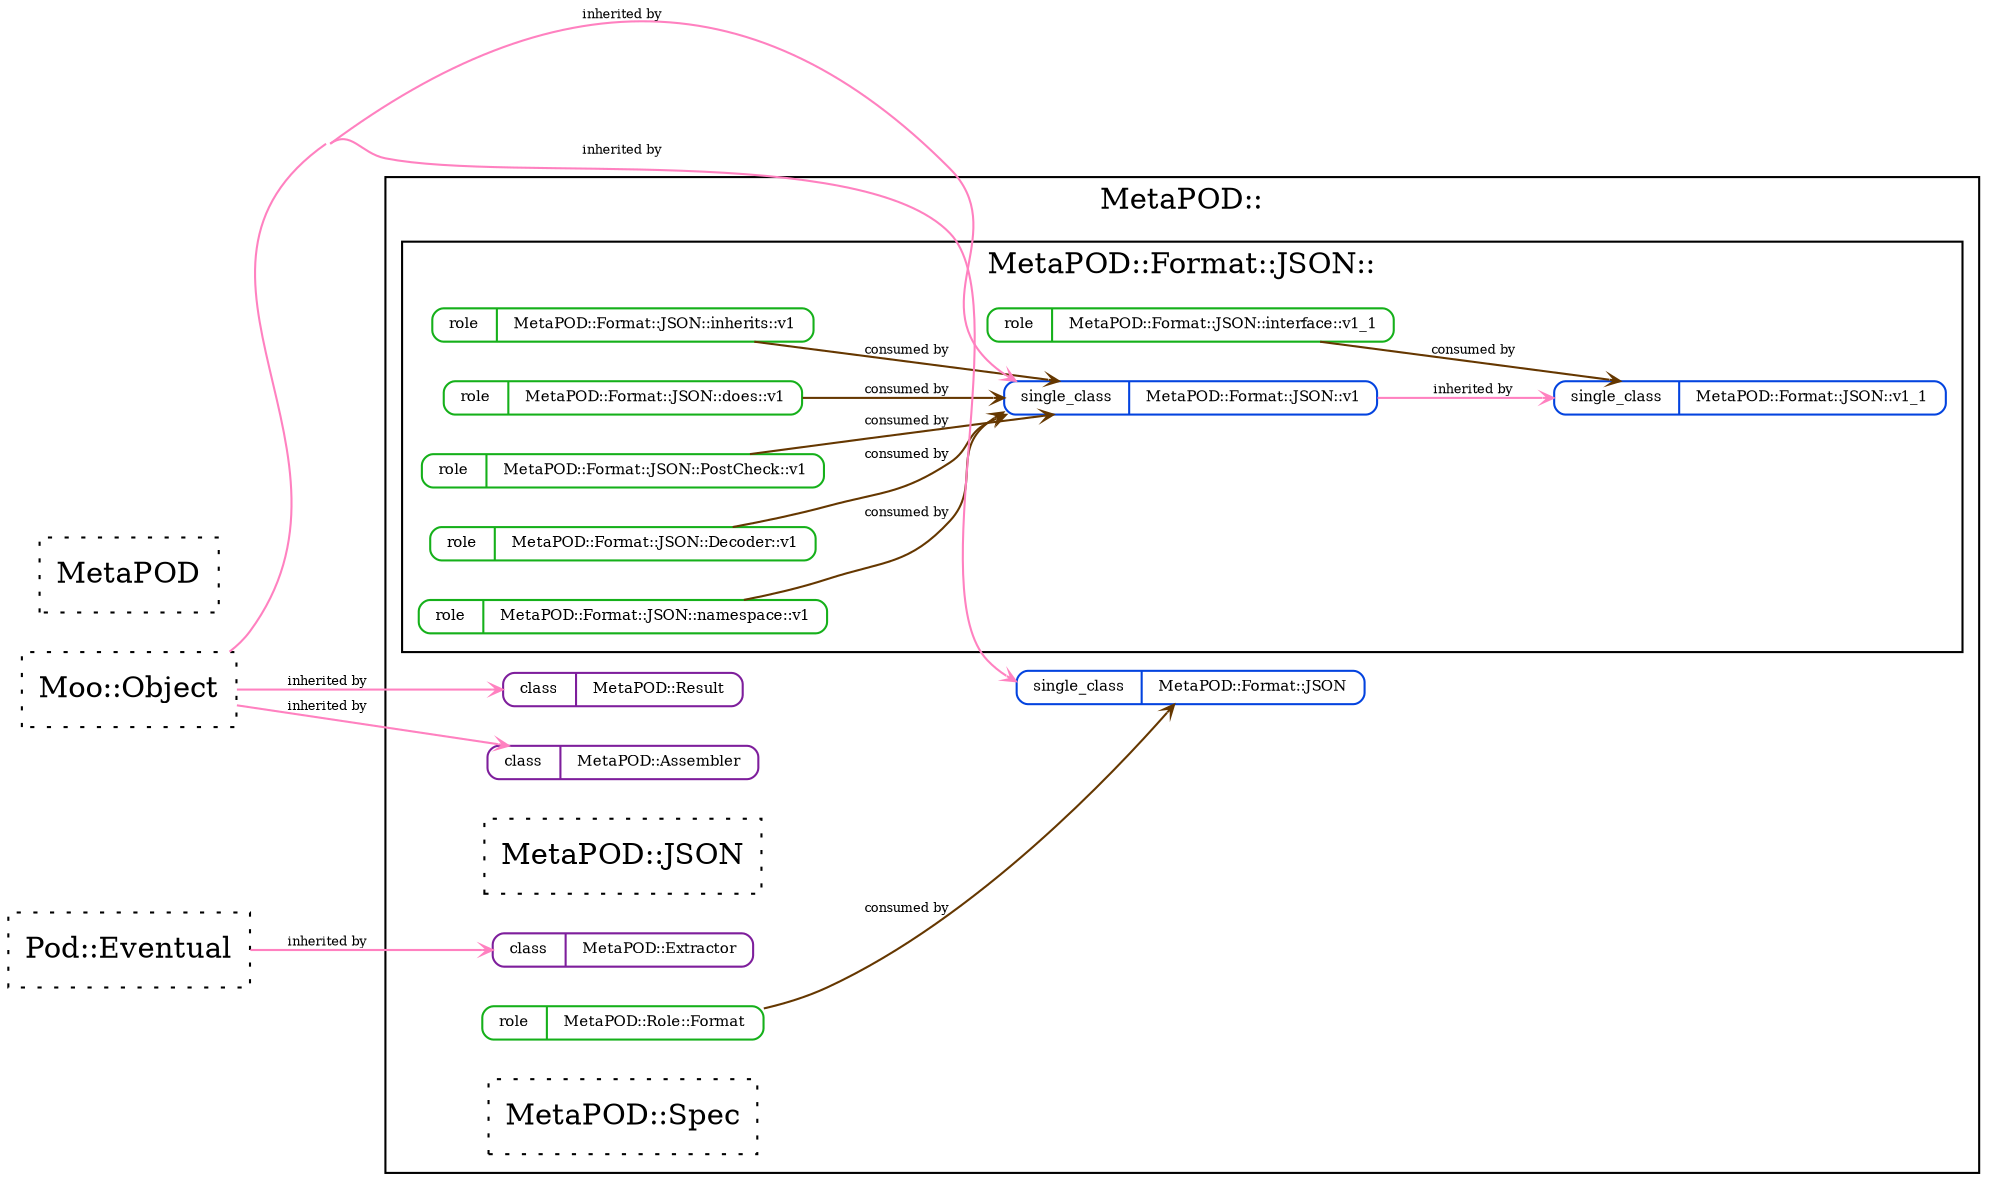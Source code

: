 graph Perl {
	graph [compound=1, concentrate=1, mindist="0.1", rankdir=LR, sep="0.1", smoothing=triangle, splines=spline];
	node [label="\N", shape=record, style=dotted];
	edge [minlen=1];
	subgraph cluster_1 {
		graph [rankdir=TD,
			label="MetaPOD::"];
		subgraph cluster_2 {
			graph [label="MetaPOD::Format::JSON::"];
			"MetaPOD::Format::JSON::Decoder::v1" [label="{{<port1> role}|<port2> MetaPOD::Format::JSON::Decoder::v1}", shape=Mrecord, style=solid, color="#15b01a", fontsize=7, height="0.1"];
			"MetaPOD::Format::JSON::PostCheck::v1" [label="{{<port1> role}|<port2> MetaPOD::Format::JSON::PostCheck::v1}", shape=Mrecord, style=solid, color="#15b01a", fontsize=7, height="0.1"];
			"MetaPOD::Format::JSON::does::v1" [label="{{<port1> role}|<port2> MetaPOD::Format::JSON::does::v1}", shape=Mrecord, style=solid, color="#15b01a", fontsize=7, height="0.1"];
			"MetaPOD::Format::JSON::inherits::v1" [label="{{<port1> role}|<port2> MetaPOD::Format::JSON::inherits::v1}", shape=Mrecord, style=solid, color="#15b01a", fontsize=7, height="0.1"];
			"MetaPOD::Format::JSON::interface::v1_1" [label="{{<port1> role}|<port2> MetaPOD::Format::JSON::interface::v1_1}", shape=Mrecord, style=solid, color="#15b01a", fontsize=7, height="0.1"];
			"MetaPOD::Format::JSON::namespace::v1" [label="{{<port1> role}|<port2> MetaPOD::Format::JSON::namespace::v1}", shape=Mrecord, style=solid, color="#15b01a", fontsize=7, height="0.1"];
			"MetaPOD::Format::JSON::v1" [label="{{<port1> single_class}|<port2> MetaPOD::Format::JSON::v1}", shape=Mrecord, style=solid, color="#0343df", fontsize=7, height="0.1"];
			"MetaPOD::Format::JSON::v1_1" [label="{{<port1> single_class}|<port2> MetaPOD::Format::JSON::v1_1}", shape=Mrecord, style=solid, color="#0343df", fontsize=7, height="0.1"];
			"MetaPOD::Format::JSON::Decoder::v1" -- "MetaPOD::Format::JSON::v1" [arrowhead=open, arrowsize="0.5", color="#653700", dir=forward, fontsize=6, headclip=1, label="consumed by", tailclip=1, weight=1];
			"MetaPOD::Format::JSON::PostCheck::v1" -- "MetaPOD::Format::JSON::v1" [arrowhead=open, arrowsize="0.5", color="#653700", dir=forward, fontsize=6, headclip=1, label="consumed by", tailclip=1, weight=1];
			"MetaPOD::Format::JSON::does::v1" -- "MetaPOD::Format::JSON::v1" [arrowhead=open, arrowsize="0.5", color="#653700", dir=forward, fontsize=6, headclip=1, label="consumed by", tailclip=1, weight=1];
			"MetaPOD::Format::JSON::inherits::v1" -- "MetaPOD::Format::JSON::v1" [arrowhead=open, arrowsize="0.5", color="#653700", dir=forward, fontsize=6, headclip=1, label="consumed by", tailclip=1, weight=1];
			"MetaPOD::Format::JSON::namespace::v1" -- "MetaPOD::Format::JSON::v1" [arrowhead=open, arrowsize="0.5", color="#653700", dir=forward, fontsize=6, headclip=1, label="consumed by", tailclip=1, weight=1];
			"MetaPOD::Format::JSON::v1" -- "MetaPOD::Format::JSON::v1_1" [arrowhead=open, arrowsize="0.5", color="#ff81c0", dir=forward, fontsize=6, headclip=1, label="inherited by", tailclip=1, weight=100];
			"MetaPOD::Format::JSON::interface::v1_1" -- "MetaPOD::Format::JSON::v1_1" [arrowhead=open, arrowsize="0.5", color="#653700", dir=forward, fontsize=6, headclip=1, label="consumed by", tailclip=1, weight=1];
		}
		"MetaPOD::Assembler" [label="{{<port1> class}|<port2> MetaPOD::Assembler}", shape=Mrecord, style=solid, color="#7e1e9c", fontsize=7, height="0.1"];
		"MetaPOD::Extractor" [label="{{<port1> class}|<port2> MetaPOD::Extractor}", shape=Mrecord, style=solid, color="#7e1e9c", fontsize=7, height="0.1"];
		"MetaPOD::Format::JSON" [label="{{<port1> single_class}|<port2> MetaPOD::Format::JSON}", shape=Mrecord, style=solid, color="#0343df", fontsize=7, height="0.1"];
		"MetaPOD::JSON" [label="<port1> MetaPOD::JSON"];
		"MetaPOD::Result" [label="{{<port1> class}|<port2> MetaPOD::Result}", shape=Mrecord, style=solid, color="#7e1e9c", fontsize=7, height="0.1"];
		"MetaPOD::Role::Format" [label="{{<port1> role}|<port2> MetaPOD::Role::Format}", shape=Mrecord, style=solid, color="#15b01a", fontsize=7, height="0.1"];
		"MetaPOD::Spec" [label="<port1> MetaPOD::Spec"];
		"MetaPOD::Role::Format" -- "MetaPOD::Format::JSON" [arrowhead=open, arrowsize="0.5", color="#653700", dir=forward, fontsize=6, headclip=1, label="consumed by", tailclip=1, weight=1];
	}
	subgraph cluster_3 {
		graph [rankdir=TD,
			label="MetaPOD::Format::JSON::"];
	}
	MetaPOD [label="<port1> MetaPOD"];
	"Moo::Object" [label="<port1> Moo::Object"];
	"Pod::Eventual" [label="<port1> Pod::Eventual"];
	"Moo::Object" -- "MetaPOD::Assembler" [arrowhead=open, arrowsize="0.5", color="#ff81c0", dir=forward, fontsize=6, headclip=1, label="inherited by", tailclip=1, weight=100];
	"Pod::Eventual" -- "MetaPOD::Extractor" [arrowhead=open, arrowsize="0.5", color="#ff81c0", dir=forward, fontsize=6, headclip=1, label="inherited by", tailclip=1, weight=100];
	"Moo::Object" -- "MetaPOD::Result" [arrowhead=open, arrowsize="0.5", color="#ff81c0", dir=forward, fontsize=6, headclip=1, label="inherited by", tailclip=1, weight=100];
	"Moo::Object" -- "MetaPOD::Format::JSON" [arrowhead=open, arrowsize="0.5", color="#ff81c0", dir=forward, fontsize=6, headclip=1, label="inherited by", tailclip=1, weight=100];
	"Moo::Object" -- "MetaPOD::Format::JSON::v1" [arrowhead=open, arrowsize="0.5", color="#ff81c0", dir=forward, fontsize=6, headclip=1, label="inherited by", tailclip=1, weight=100];
}
